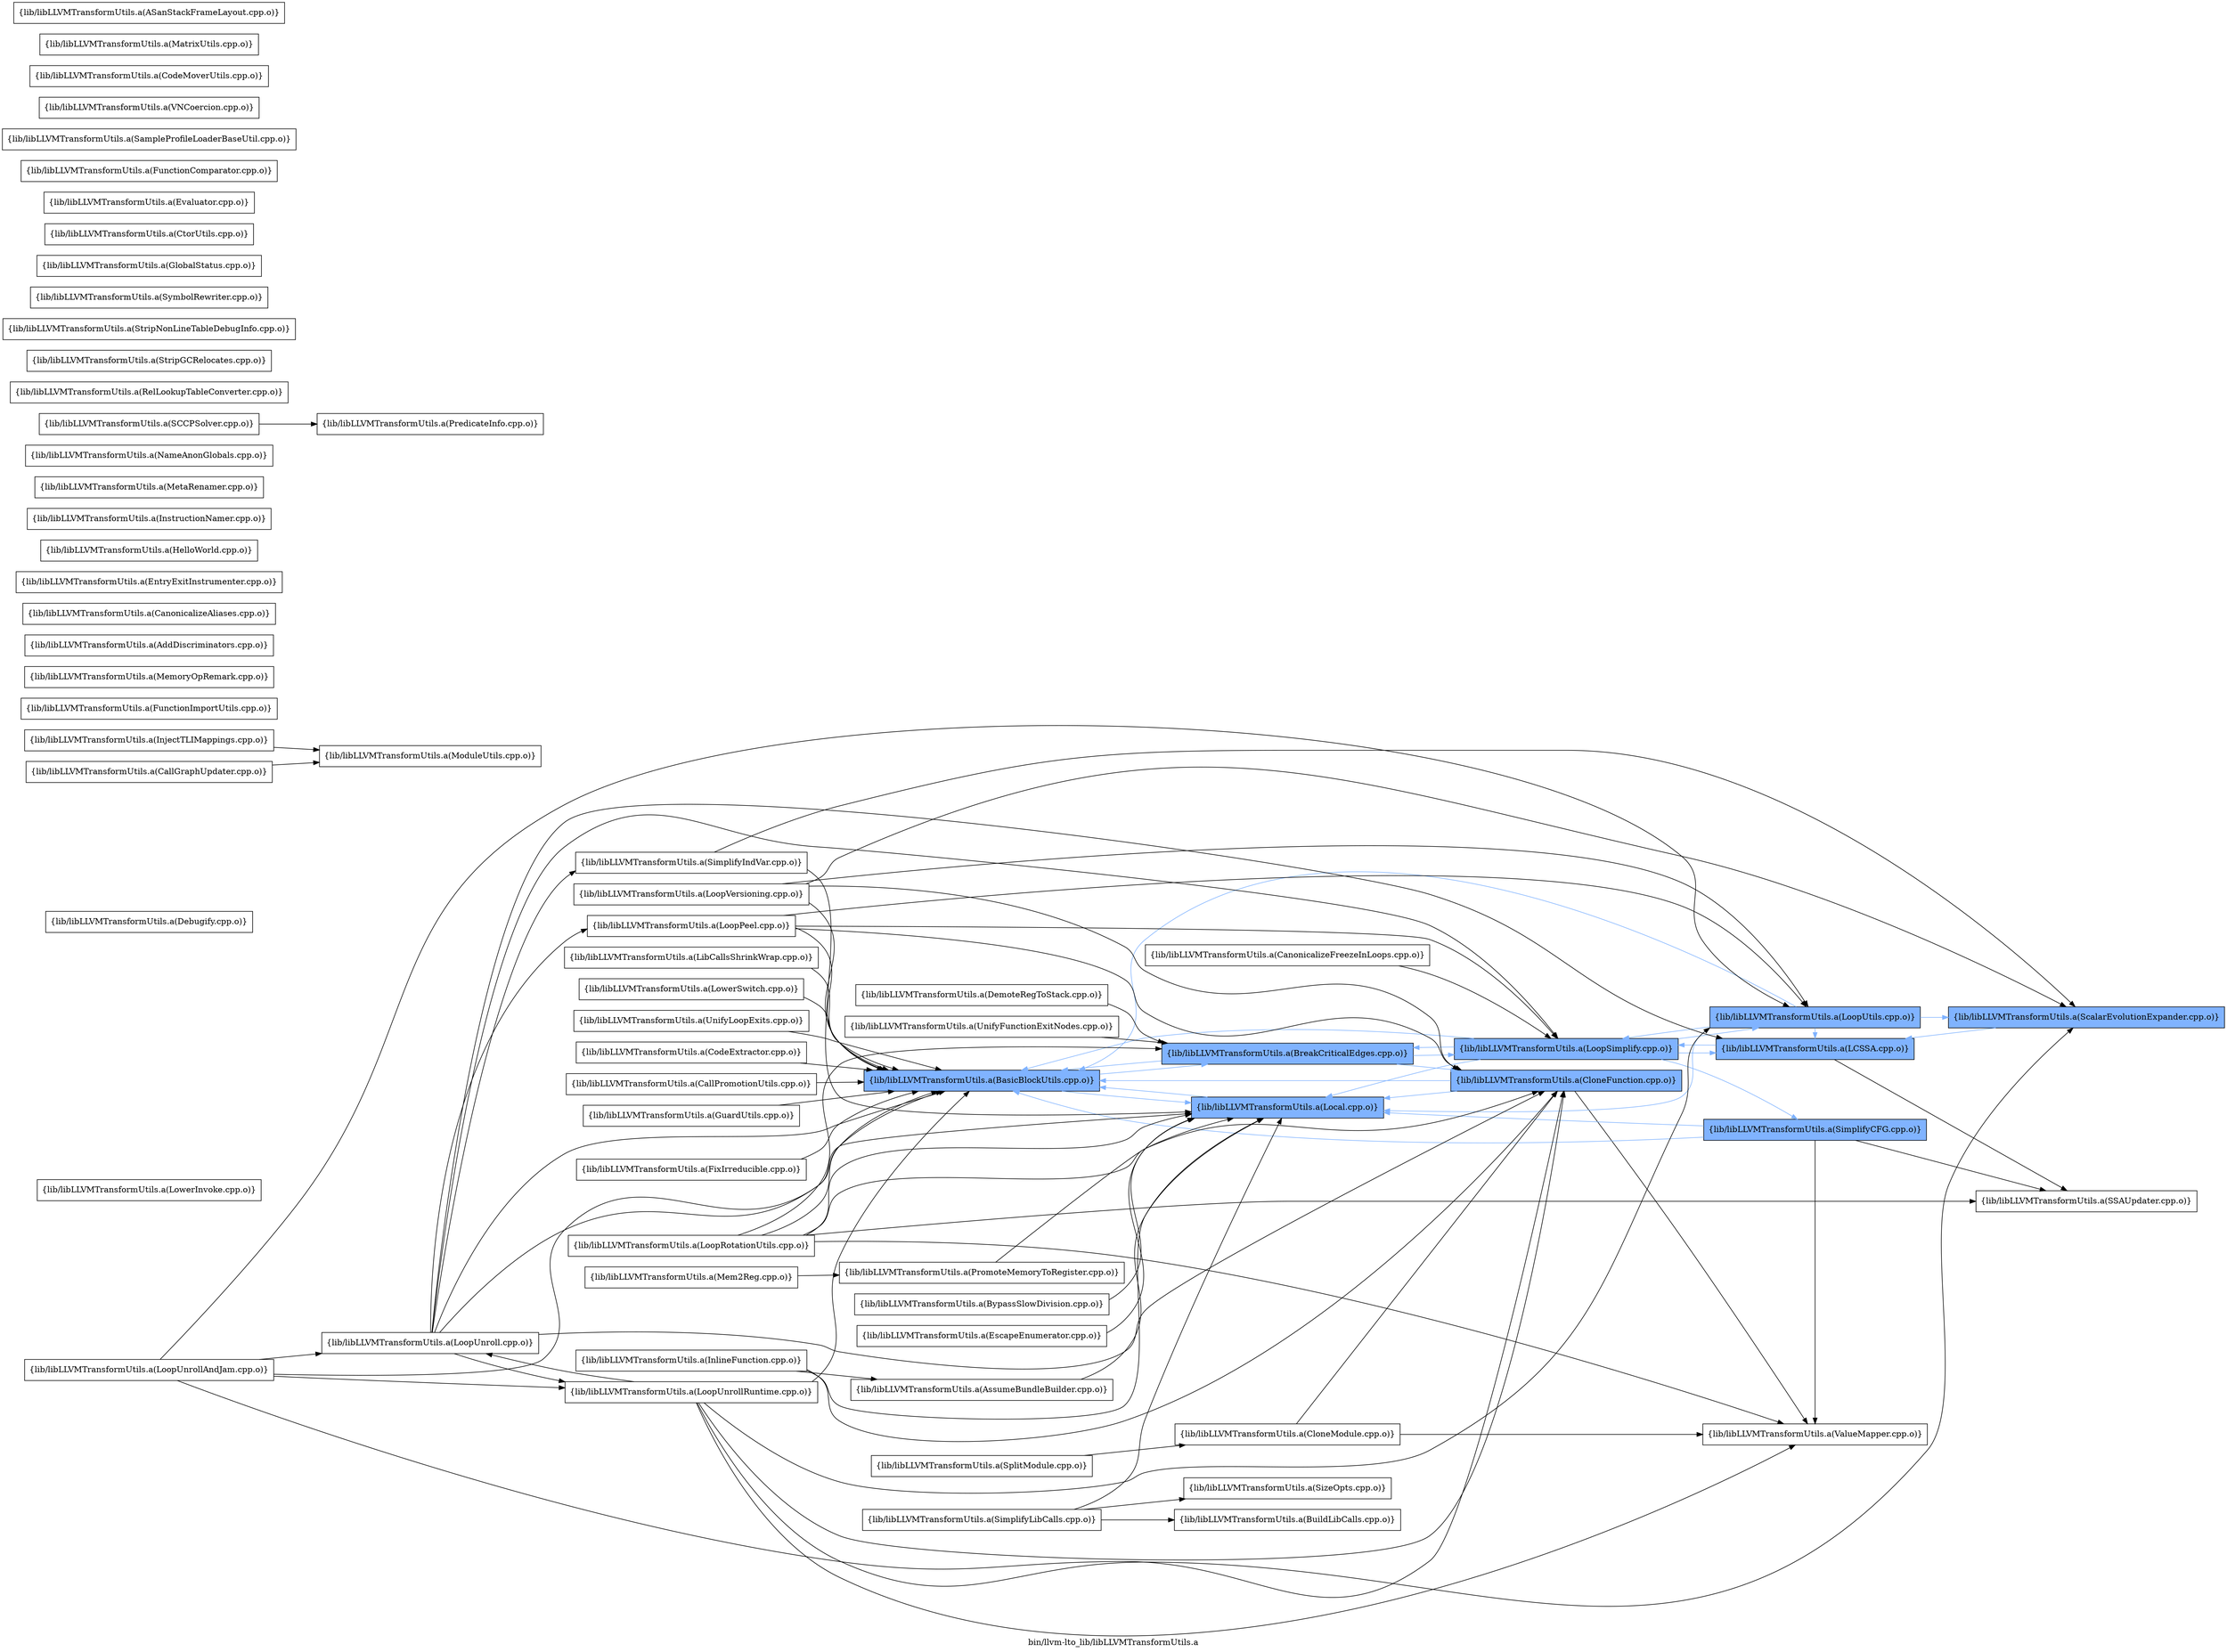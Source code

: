 digraph "bin/llvm-lto_lib/libLLVMTransformUtils.a" {
	label="bin/llvm-lto_lib/libLLVMTransformUtils.a";
	rankdir=LR;
	{ rank=same; Node0x55b14d5bf5e8;  }
	{ rank=same; Node0x55b14d5bfea8; Node0x55b14d5b82e8;  }
	{ rank=same; Node0x55b14d5bd6a8; Node0x55b14d5b6718;  }
	{ rank=same; Node0x55b14d5d4ee8; Node0x55b14d5b9238; Node0x55b14d5b4d78; Node0x55b14d5cc658;  }

	Node0x55b14d5bf5e8 [shape=record,shape=box,group=1,style=filled,fillcolor="0.600000 0.5 1",label="{lib/libLLVMTransformUtils.a(BasicBlockUtils.cpp.o)}"];
	Node0x55b14d5bf5e8 -> Node0x55b14d5bfea8[color="0.600000 0.5 1"];
	Node0x55b14d5bf5e8 -> Node0x55b14d5b82e8[color="0.600000 0.5 1"];
	Node0x55b14d5b82e8 [shape=record,shape=box,group=1,style=filled,fillcolor="0.600000 0.5 1",label="{lib/libLLVMTransformUtils.a(Local.cpp.o)}"];
	Node0x55b14d5b82e8 -> Node0x55b14d5bf5e8[color="0.600000 0.5 1"];
	Node0x55b14d5c5c68 [shape=record,shape=box,group=0,label="{lib/libLLVMTransformUtils.a(SizeOpts.cpp.o)}"];
	Node0x55b14d5bd8d8 [shape=record,shape=box,group=0,label="{lib/libLLVMTransformUtils.a(CanonicalizeFreezeInLoops.cpp.o)}"];
	Node0x55b14d5bd8d8 -> Node0x55b14d5b6718;
	Node0x55b14d5b3d38 [shape=record,shape=box,group=0,label="{lib/libLLVMTransformUtils.a(LowerInvoke.cpp.o)}"];
	Node0x55b14d5bfea8 [shape=record,shape=box,group=1,style=filled,fillcolor="0.600000 0.5 1",label="{lib/libLLVMTransformUtils.a(BreakCriticalEdges.cpp.o)}"];
	Node0x55b14d5bfea8 -> Node0x55b14d5bf5e8[color="0.600000 0.5 1"];
	Node0x55b14d5bfea8 -> Node0x55b14d5bd6a8[color="0.600000 0.5 1"];
	Node0x55b14d5bfea8 -> Node0x55b14d5b6718[color="0.600000 0.5 1"];
	Node0x55b14d5c32d8 [shape=record,shape=box,group=0,label="{lib/libLLVMTransformUtils.a(BypassSlowDivision.cpp.o)}"];
	Node0x55b14d5c32d8 -> Node0x55b14d5b82e8;
	Node0x55b14d5c64d8 [shape=record,shape=box,group=0,label="{lib/libLLVMTransformUtils.a(SimplifyLibCalls.cpp.o)}"];
	Node0x55b14d5c64d8 -> Node0x55b14d5c0628;
	Node0x55b14d5c64d8 -> Node0x55b14d5b82e8;
	Node0x55b14d5c64d8 -> Node0x55b14d5c5c68;
	Node0x55b14d5bb588 [shape=record,shape=box,group=0,label="{lib/libLLVMTransformUtils.a(Debugify.cpp.o)}"];
	Node0x55b14d5cc658 [shape=record,shape=box,group=1,style=filled,fillcolor="0.600000 0.5 1",label="{lib/libLLVMTransformUtils.a(SimplifyCFG.cpp.o)}"];
	Node0x55b14d5cc658 -> Node0x55b14d5bf5e8[color="0.600000 0.5 1"];
	Node0x55b14d5cc658 -> Node0x55b14d5b82e8[color="0.600000 0.5 1"];
	Node0x55b14d5cc658 -> Node0x55b14d5cd558;
	Node0x55b14d5cc658 -> Node0x55b14d5d4ee8;
	Node0x55b14d5b9238 [shape=record,shape=box,group=1,style=filled,fillcolor="0.600000 0.5 1",label="{lib/libLLVMTransformUtils.a(LCSSA.cpp.o)}"];
	Node0x55b14d5b9238 -> Node0x55b14d5b6718[color="0.600000 0.5 1"];
	Node0x55b14d5b9238 -> Node0x55b14d5cd558;
	Node0x55b14d5b6718 [shape=record,shape=box,group=1,style=filled,fillcolor="0.600000 0.5 1",label="{lib/libLLVMTransformUtils.a(LoopSimplify.cpp.o)}"];
	Node0x55b14d5b6718 -> Node0x55b14d5bf5e8[color="0.600000 0.5 1"];
	Node0x55b14d5b6718 -> Node0x55b14d5bfea8[color="0.600000 0.5 1"];
	Node0x55b14d5b6718 -> Node0x55b14d5b9238[color="0.600000 0.5 1"];
	Node0x55b14d5b6718 -> Node0x55b14d5b82e8[color="0.600000 0.5 1"];
	Node0x55b14d5b6718 -> Node0x55b14d5b4d78[color="0.600000 0.5 1"];
	Node0x55b14d5b6718 -> Node0x55b14d5cc658[color="0.600000 0.5 1"];
	Node0x55b14d5bfd18 [shape=record,shape=box,group=1,style=filled,fillcolor="0.600000 0.5 1",label="{lib/libLLVMTransformUtils.a(ScalarEvolutionExpander.cpp.o)}"];
	Node0x55b14d5bfd18 -> Node0x55b14d5b9238[color="0.600000 0.5 1"];
	Node0x55b14d5b59a8 [shape=record,shape=box,group=0,label="{lib/libLLVMTransformUtils.a(InlineFunction.cpp.o)}"];
	Node0x55b14d5b59a8 -> Node0x55b14d5c17f8;
	Node0x55b14d5b59a8 -> Node0x55b14d5bd6a8;
	Node0x55b14d5b59a8 -> Node0x55b14d5b82e8;
	Node0x55b14d5bb3f8 [shape=record,shape=box,group=0,label="{lib/libLLVMTransformUtils.a(DemoteRegToStack.cpp.o)}"];
	Node0x55b14d5bb3f8 -> Node0x55b14d5bfea8;
	Node0x55b14d5c4138 [shape=record,shape=box,group=0,label="{lib/libLLVMTransformUtils.a(EscapeEnumerator.cpp.o)}"];
	Node0x55b14d5c4138 -> Node0x55b14d5b82e8;
	Node0x55b14d5c26a8 [shape=record,shape=box,group=0,label="{lib/libLLVMTransformUtils.a(ModuleUtils.cpp.o)}"];
	Node0x55b14d5b4d78 [shape=record,shape=box,group=1,style=filled,fillcolor="0.600000 0.5 1",label="{lib/libLLVMTransformUtils.a(LoopUtils.cpp.o)}"];
	Node0x55b14d5b4d78 -> Node0x55b14d5bf5e8[color="0.600000 0.5 1"];
	Node0x55b14d5b4d78 -> Node0x55b14d5b9238[color="0.600000 0.5 1"];
	Node0x55b14d5b4d78 -> Node0x55b14d5b82e8[color="0.600000 0.5 1"];
	Node0x55b14d5b4d78 -> Node0x55b14d5b6718[color="0.600000 0.5 1"];
	Node0x55b14d5b4d78 -> Node0x55b14d5bfd18[color="0.600000 0.5 1"];
	Node0x55b14d5bd6a8 [shape=record,shape=box,group=1,style=filled,fillcolor="0.600000 0.5 1",label="{lib/libLLVMTransformUtils.a(CloneFunction.cpp.o)}"];
	Node0x55b14d5bd6a8 -> Node0x55b14d5bf5e8[color="0.600000 0.5 1"];
	Node0x55b14d5bd6a8 -> Node0x55b14d5b82e8[color="0.600000 0.5 1"];
	Node0x55b14d5bd6a8 -> Node0x55b14d5d4ee8;
	Node0x55b14d5cd558 [shape=record,shape=box,group=0,label="{lib/libLLVMTransformUtils.a(SSAUpdater.cpp.o)}"];
	Node0x55b14d5d4ee8 [shape=record,shape=box,group=0,label="{lib/libLLVMTransformUtils.a(ValueMapper.cpp.o)}"];
	Node0x55b14d5b74d8 [shape=record,shape=box,group=0,label="{lib/libLLVMTransformUtils.a(FunctionImportUtils.cpp.o)}"];
	Node0x55b14d5c5678 [shape=record,shape=box,group=0,label="{lib/libLLVMTransformUtils.a(SplitModule.cpp.o)}"];
	Node0x55b14d5c5678 -> Node0x55b14d5c5178;
	Node0x55b14d5c3aa8 [shape=record,shape=box,group=0,label="{lib/libLLVMTransformUtils.a(MemoryOpRemark.cpp.o)}"];
	Node0x55b14d5c8468 [shape=record,shape=box,group=0,label="{lib/libLLVMTransformUtils.a(AddDiscriminators.cpp.o)}"];
	Node0x55b14d5c17f8 [shape=record,shape=box,group=0,label="{lib/libLLVMTransformUtils.a(AssumeBundleBuilder.cpp.o)}"];
	Node0x55b14d5c17f8 -> Node0x55b14d5b82e8;
	Node0x55b14d5be558 [shape=record,shape=box,group=0,label="{lib/libLLVMTransformUtils.a(CanonicalizeAliases.cpp.o)}"];
	Node0x55b14d5ba778 [shape=record,shape=box,group=0,label="{lib/libLLVMTransformUtils.a(EntryExitInstrumenter.cpp.o)}"];
	Node0x55b14d5b3608 [shape=record,shape=box,group=0,label="{lib/libLLVMTransformUtils.a(FixIrreducible.cpp.o)}"];
	Node0x55b14d5b3608 -> Node0x55b14d5bf5e8;
	Node0x55b14d5b5e58 [shape=record,shape=box,group=0,label="{lib/libLLVMTransformUtils.a(HelloWorld.cpp.o)}"];
	Node0x55b14d5ba188 [shape=record,shape=box,group=0,label="{lib/libLLVMTransformUtils.a(InjectTLIMappings.cpp.o)}"];
	Node0x55b14d5ba188 -> Node0x55b14d5c26a8;
	Node0x55b14d5b9a58 [shape=record,shape=box,group=0,label="{lib/libLLVMTransformUtils.a(InstructionNamer.cpp.o)}"];
	Node0x55b14d5b84c8 [shape=record,shape=box,group=0,label="{lib/libLLVMTransformUtils.a(LibCallsShrinkWrap.cpp.o)}"];
	Node0x55b14d5b84c8 -> Node0x55b14d5bf5e8;
	Node0x55b14d5b45f8 [shape=record,shape=box,group=0,label="{lib/libLLVMTransformUtils.a(LoopVersioning.cpp.o)}"];
	Node0x55b14d5b45f8 -> Node0x55b14d5bf5e8;
	Node0x55b14d5b45f8 -> Node0x55b14d5bd6a8;
	Node0x55b14d5b45f8 -> Node0x55b14d5b4d78;
	Node0x55b14d5b45f8 -> Node0x55b14d5bfd18;
	Node0x55b14d5b0c78 [shape=record,shape=box,group=0,label="{lib/libLLVMTransformUtils.a(LowerSwitch.cpp.o)}"];
	Node0x55b14d5b0c78 -> Node0x55b14d5bf5e8;
	Node0x55b14d5c4228 [shape=record,shape=box,group=0,label="{lib/libLLVMTransformUtils.a(Mem2Reg.cpp.o)}"];
	Node0x55b14d5c4228 -> Node0x55b14d5c0c18;
	Node0x55b14d5c3dc8 [shape=record,shape=box,group=0,label="{lib/libLLVMTransformUtils.a(MetaRenamer.cpp.o)}"];
	Node0x55b14d5c2ec8 [shape=record,shape=box,group=0,label="{lib/libLLVMTransformUtils.a(NameAnonGlobals.cpp.o)}"];
	Node0x55b14d5c2c98 [shape=record,shape=box,group=0,label="{lib/libLLVMTransformUtils.a(PredicateInfo.cpp.o)}"];
	Node0x55b14d5c1e88 [shape=record,shape=box,group=0,label="{lib/libLLVMTransformUtils.a(RelLookupTableConverter.cpp.o)}"];
	Node0x55b14d5cd788 [shape=record,shape=box,group=0,label="{lib/libLLVMTransformUtils.a(StripGCRelocates.cpp.o)}"];
	Node0x55b14d5c49f8 [shape=record,shape=box,group=0,label="{lib/libLLVMTransformUtils.a(StripNonLineTableDebugInfo.cpp.o)}"];
	Node0x55b14d5d5f28 [shape=record,shape=box,group=0,label="{lib/libLLVMTransformUtils.a(SymbolRewriter.cpp.o)}"];
	Node0x55b14d5d7198 [shape=record,shape=box,group=0,label="{lib/libLLVMTransformUtils.a(UnifyFunctionExitNodes.cpp.o)}"];
	Node0x55b14d5d7198 -> Node0x55b14d5bfea8;
	Node0x55b14d5d4f38 [shape=record,shape=box,group=0,label="{lib/libLLVMTransformUtils.a(UnifyLoopExits.cpp.o)}"];
	Node0x55b14d5d4f38 -> Node0x55b14d5bf5e8;
	Node0x55b14d5c0c18 [shape=record,shape=box,group=0,label="{lib/libLLVMTransformUtils.a(PromoteMemoryToRegister.cpp.o)}"];
	Node0x55b14d5c0c18 -> Node0x55b14d5b82e8;
	Node0x55b14d5be788 [shape=record,shape=box,group=0,label="{lib/libLLVMTransformUtils.a(CallGraphUpdater.cpp.o)}"];
	Node0x55b14d5be788 -> Node0x55b14d5c26a8;
	Node0x55b14d5bd1a8 [shape=record,shape=box,group=0,label="{lib/libLLVMTransformUtils.a(CodeExtractor.cpp.o)}"];
	Node0x55b14d5bd1a8 -> Node0x55b14d5bf5e8;
	Node0x55b14d5b73e8 [shape=record,shape=box,group=0,label="{lib/libLLVMTransformUtils.a(GlobalStatus.cpp.o)}"];
	Node0x55b14d5bc168 [shape=record,shape=box,group=0,label="{lib/libLLVMTransformUtils.a(CtorUtils.cpp.o)}"];
	Node0x55b14d5b37e8 [shape=record,shape=box,group=0,label="{lib/libLLVMTransformUtils.a(Evaluator.cpp.o)}"];
	Node0x55b14d5c0628 [shape=record,shape=box,group=0,label="{lib/libLLVMTransformUtils.a(BuildLibCalls.cpp.o)}"];
	Node0x55b14d5c3a58 [shape=record,shape=box,group=0,label="{lib/libLLVMTransformUtils.a(CallPromotionUtils.cpp.o)}"];
	Node0x55b14d5c3a58 -> Node0x55b14d5bf5e8;
	Node0x55b14d5b7d98 [shape=record,shape=box,group=0,label="{lib/libLLVMTransformUtils.a(FunctionComparator.cpp.o)}"];
	Node0x55b14d5cc928 [shape=record,shape=box,group=0,label="{lib/libLLVMTransformUtils.a(SampleProfileLoaderBaseUtil.cpp.o)}"];
	Node0x55b14d5b6628 [shape=record,shape=box,group=0,label="{lib/libLLVMTransformUtils.a(GuardUtils.cpp.o)}"];
	Node0x55b14d5b6628 -> Node0x55b14d5bf5e8;
	Node0x55b14d5d5668 [shape=record,shape=box,group=0,label="{lib/libLLVMTransformUtils.a(VNCoercion.cpp.o)}"];
	Node0x55b14d5c6c58 [shape=record,shape=box,group=0,label="{lib/libLLVMTransformUtils.a(SimplifyIndVar.cpp.o)}"];
	Node0x55b14d5c6c58 -> Node0x55b14d5b82e8;
	Node0x55b14d5c6c58 -> Node0x55b14d5bfd18;
	Node0x55b14d5bc4d8 [shape=record,shape=box,group=0,label="{lib/libLLVMTransformUtils.a(CodeMoverUtils.cpp.o)}"];
	Node0x55b14d5b7618 [shape=record,shape=box,group=0,label="{lib/libLLVMTransformUtils.a(LoopPeel.cpp.o)}"];
	Node0x55b14d5b7618 -> Node0x55b14d5bf5e8;
	Node0x55b14d5b7618 -> Node0x55b14d5bd6a8;
	Node0x55b14d5b7618 -> Node0x55b14d5b6718;
	Node0x55b14d5b7618 -> Node0x55b14d5b4d78;
	Node0x55b14d5b7398 [shape=record,shape=box,group=0,label="{lib/libLLVMTransformUtils.a(LoopRotationUtils.cpp.o)}"];
	Node0x55b14d5b7398 -> Node0x55b14d5bf5e8;
	Node0x55b14d5b7398 -> Node0x55b14d5bfea8;
	Node0x55b14d5b7398 -> Node0x55b14d5bd6a8;
	Node0x55b14d5b7398 -> Node0x55b14d5b82e8;
	Node0x55b14d5b7398 -> Node0x55b14d5cd558;
	Node0x55b14d5b7398 -> Node0x55b14d5d4ee8;
	Node0x55b14d5b6448 [shape=record,shape=box,group=0,label="{lib/libLLVMTransformUtils.a(LoopUnroll.cpp.o)}"];
	Node0x55b14d5b6448 -> Node0x55b14d5bf5e8;
	Node0x55b14d5b6448 -> Node0x55b14d5bd6a8;
	Node0x55b14d5b6448 -> Node0x55b14d5b9238;
	Node0x55b14d5b6448 -> Node0x55b14d5b82e8;
	Node0x55b14d5b6448 -> Node0x55b14d5b7618;
	Node0x55b14d5b6448 -> Node0x55b14d5b6718;
	Node0x55b14d5b6448 -> Node0x55b14d5b5548;
	Node0x55b14d5b6448 -> Node0x55b14d5c6c58;
	Node0x55b14d5b5d68 [shape=record,shape=box,group=0,label="{lib/libLLVMTransformUtils.a(LoopUnrollAndJam.cpp.o)}"];
	Node0x55b14d5b5d68 -> Node0x55b14d5bf5e8;
	Node0x55b14d5b5d68 -> Node0x55b14d5bd6a8;
	Node0x55b14d5b5d68 -> Node0x55b14d5b6448;
	Node0x55b14d5b5d68 -> Node0x55b14d5b5548;
	Node0x55b14d5b5d68 -> Node0x55b14d5b4d78;
	Node0x55b14d5b1948 [shape=record,shape=box,group=0,label="{lib/libLLVMTransformUtils.a(MatrixUtils.cpp.o)}"];
	Node0x55b14d5cdd28 [shape=record,shape=box,group=0,label="{lib/libLLVMTransformUtils.a(SCCPSolver.cpp.o)}"];
	Node0x55b14d5cdd28 -> Node0x55b14d5c2c98;
	Node0x55b14d5c1028 [shape=record,shape=box,group=0,label="{lib/libLLVMTransformUtils.a(ASanStackFrameLayout.cpp.o)}"];
	Node0x55b14d5b5548 [shape=record,shape=box,group=0,label="{lib/libLLVMTransformUtils.a(LoopUnrollRuntime.cpp.o)}"];
	Node0x55b14d5b5548 -> Node0x55b14d5bf5e8;
	Node0x55b14d5b5548 -> Node0x55b14d5bd6a8;
	Node0x55b14d5b5548 -> Node0x55b14d5b6448;
	Node0x55b14d5b5548 -> Node0x55b14d5b4d78;
	Node0x55b14d5b5548 -> Node0x55b14d5bfd18;
	Node0x55b14d5b5548 -> Node0x55b14d5d4ee8;
	Node0x55b14d5c5178 [shape=record,shape=box,group=0,label="{lib/libLLVMTransformUtils.a(CloneModule.cpp.o)}"];
	Node0x55b14d5c5178 -> Node0x55b14d5bd6a8;
	Node0x55b14d5c5178 -> Node0x55b14d5d4ee8;
}
